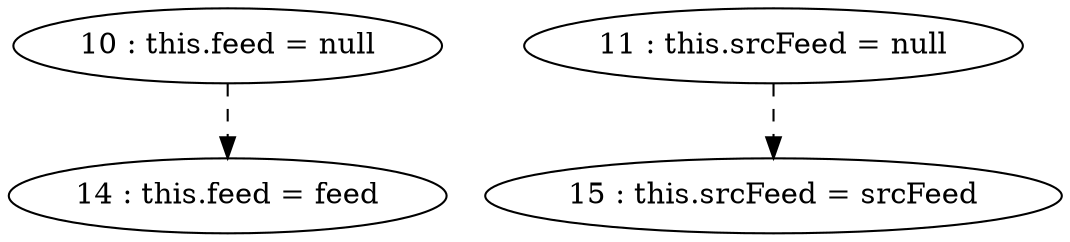 digraph G {
"10 : this.feed = null"
"10 : this.feed = null" -> "14 : this.feed = feed" [style=dashed]
"11 : this.srcFeed = null"
"11 : this.srcFeed = null" -> "15 : this.srcFeed = srcFeed" [style=dashed]
"14 : this.feed = feed"
"15 : this.srcFeed = srcFeed"
}